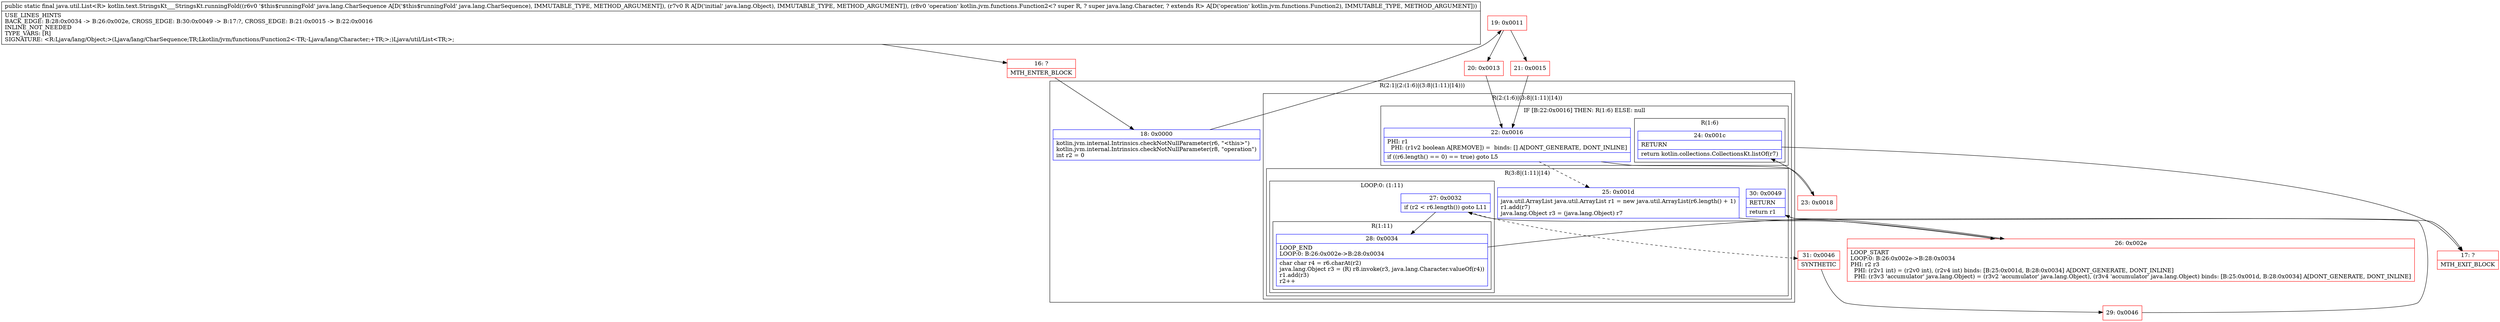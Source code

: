 digraph "CFG forkotlin.text.StringsKt___StringsKt.runningFold(Ljava\/lang\/CharSequence;Ljava\/lang\/Object;Lkotlin\/jvm\/functions\/Function2;)Ljava\/util\/List;" {
subgraph cluster_Region_1302061580 {
label = "R(2:1|(2:(1:6)|(3:8|(1:11)|14)))";
node [shape=record,color=blue];
Node_18 [shape=record,label="{18\:\ 0x0000|kotlin.jvm.internal.Intrinsics.checkNotNullParameter(r6, \"\<this\>\")\lkotlin.jvm.internal.Intrinsics.checkNotNullParameter(r8, \"operation\")\lint r2 = 0\l}"];
subgraph cluster_Region_1402361889 {
label = "R(2:(1:6)|(3:8|(1:11)|14))";
node [shape=record,color=blue];
subgraph cluster_IfRegion_392974457 {
label = "IF [B:22:0x0016] THEN: R(1:6) ELSE: null";
node [shape=record,color=blue];
Node_22 [shape=record,label="{22\:\ 0x0016|PHI: r1 \l  PHI: (r1v2 boolean A[REMOVE]) =  binds: [] A[DONT_GENERATE, DONT_INLINE]\l|if ((r6.length() == 0) == true) goto L5\l}"];
subgraph cluster_Region_1662476147 {
label = "R(1:6)";
node [shape=record,color=blue];
Node_24 [shape=record,label="{24\:\ 0x001c|RETURN\l|return kotlin.collections.CollectionsKt.listOf(r7)\l}"];
}
}
subgraph cluster_Region_1544317827 {
label = "R(3:8|(1:11)|14)";
node [shape=record,color=blue];
Node_25 [shape=record,label="{25\:\ 0x001d|java.util.ArrayList java.util.ArrayList r1 = new java.util.ArrayList(r6.length() + 1)\lr1.add(r7)\ljava.lang.Object r3 = (java.lang.Object) r7\l}"];
subgraph cluster_LoopRegion_2039183653 {
label = "LOOP:0: (1:11)";
node [shape=record,color=blue];
Node_27 [shape=record,label="{27\:\ 0x0032|if (r2 \< r6.length()) goto L11\l}"];
subgraph cluster_Region_1003629888 {
label = "R(1:11)";
node [shape=record,color=blue];
Node_28 [shape=record,label="{28\:\ 0x0034|LOOP_END\lLOOP:0: B:26:0x002e\-\>B:28:0x0034\l|char char r4 = r6.charAt(r2)\ljava.lang.Object r3 = (R) r8.invoke(r3, java.lang.Character.valueOf(r4))\lr1.add(r3)\lr2++\l}"];
}
}
Node_30 [shape=record,label="{30\:\ 0x0049|RETURN\l|return r1\l}"];
}
}
}
Node_16 [shape=record,color=red,label="{16\:\ ?|MTH_ENTER_BLOCK\l}"];
Node_19 [shape=record,color=red,label="{19\:\ 0x0011}"];
Node_20 [shape=record,color=red,label="{20\:\ 0x0013}"];
Node_23 [shape=record,color=red,label="{23\:\ 0x0018}"];
Node_17 [shape=record,color=red,label="{17\:\ ?|MTH_EXIT_BLOCK\l}"];
Node_26 [shape=record,color=red,label="{26\:\ 0x002e|LOOP_START\lLOOP:0: B:26:0x002e\-\>B:28:0x0034\lPHI: r2 r3 \l  PHI: (r2v1 int) = (r2v0 int), (r2v4 int) binds: [B:25:0x001d, B:28:0x0034] A[DONT_GENERATE, DONT_INLINE]\l  PHI: (r3v3 'accumulator' java.lang.Object) = (r3v2 'accumulator' java.lang.Object), (r3v4 'accumulator' java.lang.Object) binds: [B:25:0x001d, B:28:0x0034] A[DONT_GENERATE, DONT_INLINE]\l}"];
Node_31 [shape=record,color=red,label="{31\:\ 0x0046|SYNTHETIC\l}"];
Node_29 [shape=record,color=red,label="{29\:\ 0x0046}"];
Node_21 [shape=record,color=red,label="{21\:\ 0x0015}"];
MethodNode[shape=record,label="{public static final java.util.List\<R\> kotlin.text.StringsKt___StringsKt.runningFold((r6v0 '$this$runningFold' java.lang.CharSequence A[D('$this$runningFold' java.lang.CharSequence), IMMUTABLE_TYPE, METHOD_ARGUMENT]), (r7v0 R A[D('initial' java.lang.Object), IMMUTABLE_TYPE, METHOD_ARGUMENT]), (r8v0 'operation' kotlin.jvm.functions.Function2\<? super R, ? super java.lang.Character, ? extends R\> A[D('operation' kotlin.jvm.functions.Function2), IMMUTABLE_TYPE, METHOD_ARGUMENT]))  | USE_LINES_HINTS\lBACK_EDGE: B:28:0x0034 \-\> B:26:0x002e, CROSS_EDGE: B:30:0x0049 \-\> B:17:?, CROSS_EDGE: B:21:0x0015 \-\> B:22:0x0016\lINLINE_NOT_NEEDED\lTYPE_VARS: [R]\lSIGNATURE: \<R:Ljava\/lang\/Object;\>(Ljava\/lang\/CharSequence;TR;Lkotlin\/jvm\/functions\/Function2\<\-TR;\-Ljava\/lang\/Character;+TR;\>;)Ljava\/util\/List\<TR;\>;\l}"];
MethodNode -> Node_16;Node_18 -> Node_19;
Node_22 -> Node_23;
Node_22 -> Node_25[style=dashed];
Node_24 -> Node_17;
Node_25 -> Node_26;
Node_27 -> Node_28;
Node_27 -> Node_31[style=dashed];
Node_28 -> Node_26;
Node_30 -> Node_17;
Node_16 -> Node_18;
Node_19 -> Node_20;
Node_19 -> Node_21;
Node_20 -> Node_22;
Node_23 -> Node_24;
Node_26 -> Node_27;
Node_31 -> Node_29;
Node_29 -> Node_30;
Node_21 -> Node_22;
}

